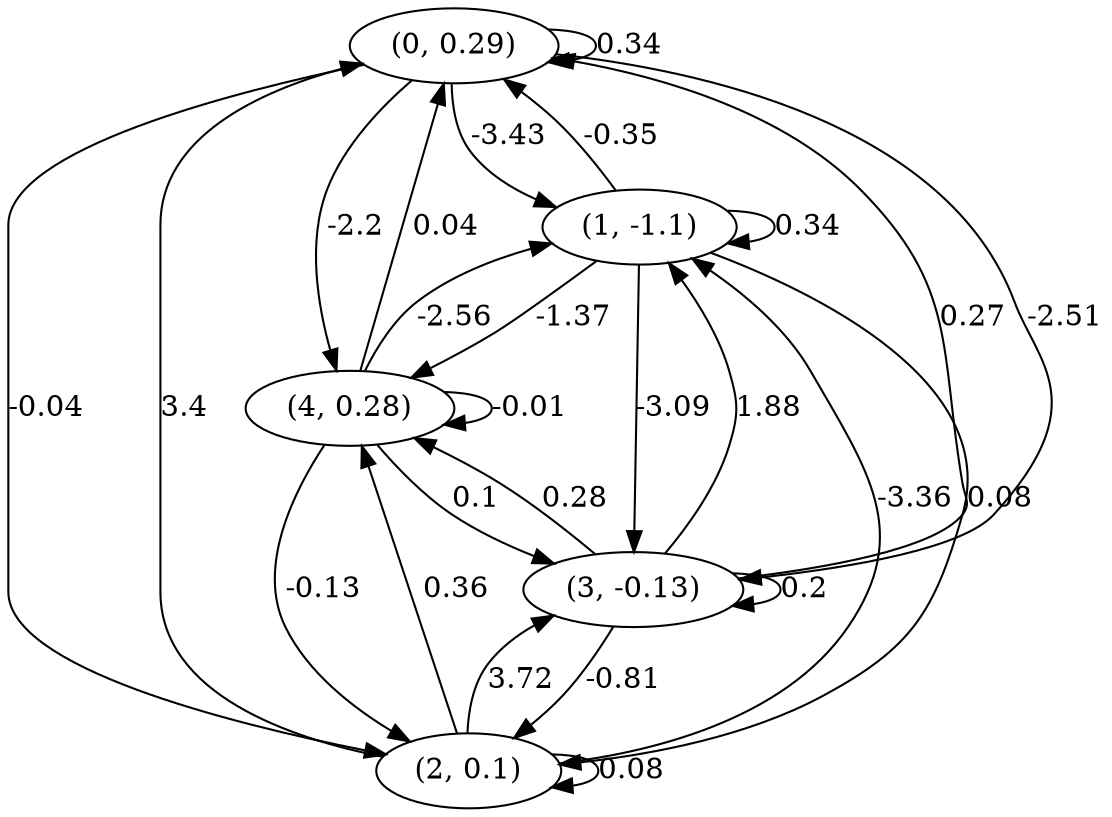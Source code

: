 digraph {
    0 [ label = "(0, 0.29)" ]
    1 [ label = "(1, -1.1)" ]
    2 [ label = "(2, 0.1)" ]
    3 [ label = "(3, -0.13)" ]
    4 [ label = "(4, 0.28)" ]
    0 -> 0 [ label = "0.34" ]
    1 -> 1 [ label = "0.34" ]
    2 -> 2 [ label = "0.08" ]
    3 -> 3 [ label = "0.2" ]
    4 -> 4 [ label = "-0.01" ]
    1 -> 0 [ label = "-0.35" ]
    2 -> 0 [ label = "3.4" ]
    3 -> 0 [ label = "0.27" ]
    4 -> 0 [ label = "0.04" ]
    0 -> 1 [ label = "-3.43" ]
    2 -> 1 [ label = "-3.36" ]
    3 -> 1 [ label = "1.88" ]
    4 -> 1 [ label = "-2.56" ]
    0 -> 2 [ label = "-0.04" ]
    1 -> 2 [ label = "0.08" ]
    3 -> 2 [ label = "-0.81" ]
    4 -> 2 [ label = "-0.13" ]
    0 -> 3 [ label = "-2.51" ]
    1 -> 3 [ label = "-3.09" ]
    2 -> 3 [ label = "3.72" ]
    4 -> 3 [ label = "0.1" ]
    0 -> 4 [ label = "-2.2" ]
    1 -> 4 [ label = "-1.37" ]
    2 -> 4 [ label = "0.36" ]
    3 -> 4 [ label = "0.28" ]
}

